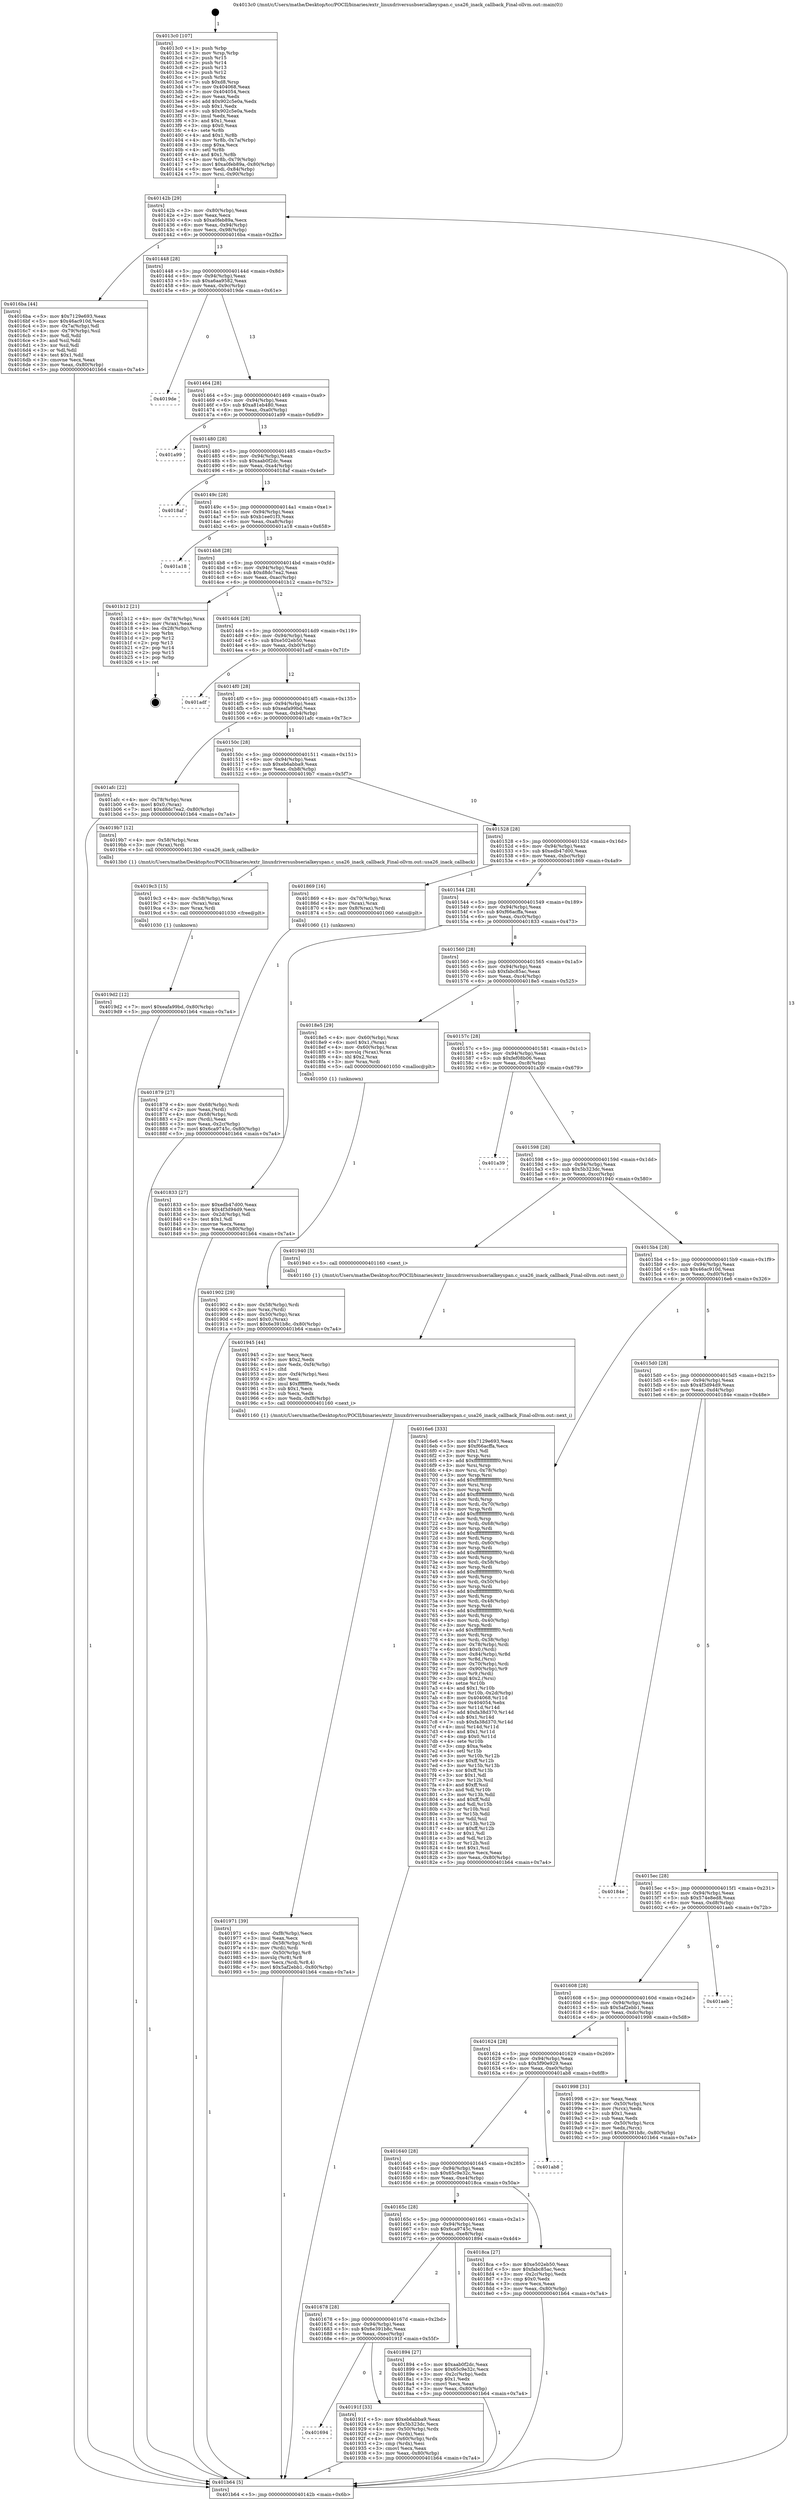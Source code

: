 digraph "0x4013c0" {
  label = "0x4013c0 (/mnt/c/Users/mathe/Desktop/tcc/POCII/binaries/extr_linuxdriversusbserialkeyspan.c_usa26_inack_callback_Final-ollvm.out::main(0))"
  labelloc = "t"
  node[shape=record]

  Entry [label="",width=0.3,height=0.3,shape=circle,fillcolor=black,style=filled]
  "0x40142b" [label="{
     0x40142b [29]\l
     | [instrs]\l
     &nbsp;&nbsp;0x40142b \<+3\>: mov -0x80(%rbp),%eax\l
     &nbsp;&nbsp;0x40142e \<+2\>: mov %eax,%ecx\l
     &nbsp;&nbsp;0x401430 \<+6\>: sub $0xa0feb89a,%ecx\l
     &nbsp;&nbsp;0x401436 \<+6\>: mov %eax,-0x94(%rbp)\l
     &nbsp;&nbsp;0x40143c \<+6\>: mov %ecx,-0x98(%rbp)\l
     &nbsp;&nbsp;0x401442 \<+6\>: je 00000000004016ba \<main+0x2fa\>\l
  }"]
  "0x4016ba" [label="{
     0x4016ba [44]\l
     | [instrs]\l
     &nbsp;&nbsp;0x4016ba \<+5\>: mov $0x7129e693,%eax\l
     &nbsp;&nbsp;0x4016bf \<+5\>: mov $0x46ac910d,%ecx\l
     &nbsp;&nbsp;0x4016c4 \<+3\>: mov -0x7a(%rbp),%dl\l
     &nbsp;&nbsp;0x4016c7 \<+4\>: mov -0x79(%rbp),%sil\l
     &nbsp;&nbsp;0x4016cb \<+3\>: mov %dl,%dil\l
     &nbsp;&nbsp;0x4016ce \<+3\>: and %sil,%dil\l
     &nbsp;&nbsp;0x4016d1 \<+3\>: xor %sil,%dl\l
     &nbsp;&nbsp;0x4016d4 \<+3\>: or %dl,%dil\l
     &nbsp;&nbsp;0x4016d7 \<+4\>: test $0x1,%dil\l
     &nbsp;&nbsp;0x4016db \<+3\>: cmovne %ecx,%eax\l
     &nbsp;&nbsp;0x4016de \<+3\>: mov %eax,-0x80(%rbp)\l
     &nbsp;&nbsp;0x4016e1 \<+5\>: jmp 0000000000401b64 \<main+0x7a4\>\l
  }"]
  "0x401448" [label="{
     0x401448 [28]\l
     | [instrs]\l
     &nbsp;&nbsp;0x401448 \<+5\>: jmp 000000000040144d \<main+0x8d\>\l
     &nbsp;&nbsp;0x40144d \<+6\>: mov -0x94(%rbp),%eax\l
     &nbsp;&nbsp;0x401453 \<+5\>: sub $0xa6aa9582,%eax\l
     &nbsp;&nbsp;0x401458 \<+6\>: mov %eax,-0x9c(%rbp)\l
     &nbsp;&nbsp;0x40145e \<+6\>: je 00000000004019de \<main+0x61e\>\l
  }"]
  "0x401b64" [label="{
     0x401b64 [5]\l
     | [instrs]\l
     &nbsp;&nbsp;0x401b64 \<+5\>: jmp 000000000040142b \<main+0x6b\>\l
  }"]
  "0x4013c0" [label="{
     0x4013c0 [107]\l
     | [instrs]\l
     &nbsp;&nbsp;0x4013c0 \<+1\>: push %rbp\l
     &nbsp;&nbsp;0x4013c1 \<+3\>: mov %rsp,%rbp\l
     &nbsp;&nbsp;0x4013c4 \<+2\>: push %r15\l
     &nbsp;&nbsp;0x4013c6 \<+2\>: push %r14\l
     &nbsp;&nbsp;0x4013c8 \<+2\>: push %r13\l
     &nbsp;&nbsp;0x4013ca \<+2\>: push %r12\l
     &nbsp;&nbsp;0x4013cc \<+1\>: push %rbx\l
     &nbsp;&nbsp;0x4013cd \<+7\>: sub $0xd8,%rsp\l
     &nbsp;&nbsp;0x4013d4 \<+7\>: mov 0x404068,%eax\l
     &nbsp;&nbsp;0x4013db \<+7\>: mov 0x404054,%ecx\l
     &nbsp;&nbsp;0x4013e2 \<+2\>: mov %eax,%edx\l
     &nbsp;&nbsp;0x4013e4 \<+6\>: add $0x902c5e0a,%edx\l
     &nbsp;&nbsp;0x4013ea \<+3\>: sub $0x1,%edx\l
     &nbsp;&nbsp;0x4013ed \<+6\>: sub $0x902c5e0a,%edx\l
     &nbsp;&nbsp;0x4013f3 \<+3\>: imul %edx,%eax\l
     &nbsp;&nbsp;0x4013f6 \<+3\>: and $0x1,%eax\l
     &nbsp;&nbsp;0x4013f9 \<+3\>: cmp $0x0,%eax\l
     &nbsp;&nbsp;0x4013fc \<+4\>: sete %r8b\l
     &nbsp;&nbsp;0x401400 \<+4\>: and $0x1,%r8b\l
     &nbsp;&nbsp;0x401404 \<+4\>: mov %r8b,-0x7a(%rbp)\l
     &nbsp;&nbsp;0x401408 \<+3\>: cmp $0xa,%ecx\l
     &nbsp;&nbsp;0x40140b \<+4\>: setl %r8b\l
     &nbsp;&nbsp;0x40140f \<+4\>: and $0x1,%r8b\l
     &nbsp;&nbsp;0x401413 \<+4\>: mov %r8b,-0x79(%rbp)\l
     &nbsp;&nbsp;0x401417 \<+7\>: movl $0xa0feb89a,-0x80(%rbp)\l
     &nbsp;&nbsp;0x40141e \<+6\>: mov %edi,-0x84(%rbp)\l
     &nbsp;&nbsp;0x401424 \<+7\>: mov %rsi,-0x90(%rbp)\l
  }"]
  Exit [label="",width=0.3,height=0.3,shape=circle,fillcolor=black,style=filled,peripheries=2]
  "0x4019de" [label="{
     0x4019de\l
  }", style=dashed]
  "0x401464" [label="{
     0x401464 [28]\l
     | [instrs]\l
     &nbsp;&nbsp;0x401464 \<+5\>: jmp 0000000000401469 \<main+0xa9\>\l
     &nbsp;&nbsp;0x401469 \<+6\>: mov -0x94(%rbp),%eax\l
     &nbsp;&nbsp;0x40146f \<+5\>: sub $0xa81eb480,%eax\l
     &nbsp;&nbsp;0x401474 \<+6\>: mov %eax,-0xa0(%rbp)\l
     &nbsp;&nbsp;0x40147a \<+6\>: je 0000000000401a99 \<main+0x6d9\>\l
  }"]
  "0x4019d2" [label="{
     0x4019d2 [12]\l
     | [instrs]\l
     &nbsp;&nbsp;0x4019d2 \<+7\>: movl $0xeafa99bd,-0x80(%rbp)\l
     &nbsp;&nbsp;0x4019d9 \<+5\>: jmp 0000000000401b64 \<main+0x7a4\>\l
  }"]
  "0x401a99" [label="{
     0x401a99\l
  }", style=dashed]
  "0x401480" [label="{
     0x401480 [28]\l
     | [instrs]\l
     &nbsp;&nbsp;0x401480 \<+5\>: jmp 0000000000401485 \<main+0xc5\>\l
     &nbsp;&nbsp;0x401485 \<+6\>: mov -0x94(%rbp),%eax\l
     &nbsp;&nbsp;0x40148b \<+5\>: sub $0xaab0f2dc,%eax\l
     &nbsp;&nbsp;0x401490 \<+6\>: mov %eax,-0xa4(%rbp)\l
     &nbsp;&nbsp;0x401496 \<+6\>: je 00000000004018af \<main+0x4ef\>\l
  }"]
  "0x4019c3" [label="{
     0x4019c3 [15]\l
     | [instrs]\l
     &nbsp;&nbsp;0x4019c3 \<+4\>: mov -0x58(%rbp),%rax\l
     &nbsp;&nbsp;0x4019c7 \<+3\>: mov (%rax),%rax\l
     &nbsp;&nbsp;0x4019ca \<+3\>: mov %rax,%rdi\l
     &nbsp;&nbsp;0x4019cd \<+5\>: call 0000000000401030 \<free@plt\>\l
     | [calls]\l
     &nbsp;&nbsp;0x401030 \{1\} (unknown)\l
  }"]
  "0x4018af" [label="{
     0x4018af\l
  }", style=dashed]
  "0x40149c" [label="{
     0x40149c [28]\l
     | [instrs]\l
     &nbsp;&nbsp;0x40149c \<+5\>: jmp 00000000004014a1 \<main+0xe1\>\l
     &nbsp;&nbsp;0x4014a1 \<+6\>: mov -0x94(%rbp),%eax\l
     &nbsp;&nbsp;0x4014a7 \<+5\>: sub $0xb1ee01f3,%eax\l
     &nbsp;&nbsp;0x4014ac \<+6\>: mov %eax,-0xa8(%rbp)\l
     &nbsp;&nbsp;0x4014b2 \<+6\>: je 0000000000401a18 \<main+0x658\>\l
  }"]
  "0x401971" [label="{
     0x401971 [39]\l
     | [instrs]\l
     &nbsp;&nbsp;0x401971 \<+6\>: mov -0xf8(%rbp),%ecx\l
     &nbsp;&nbsp;0x401977 \<+3\>: imul %eax,%ecx\l
     &nbsp;&nbsp;0x40197a \<+4\>: mov -0x58(%rbp),%rdi\l
     &nbsp;&nbsp;0x40197e \<+3\>: mov (%rdi),%rdi\l
     &nbsp;&nbsp;0x401981 \<+4\>: mov -0x50(%rbp),%r8\l
     &nbsp;&nbsp;0x401985 \<+3\>: movslq (%r8),%r8\l
     &nbsp;&nbsp;0x401988 \<+4\>: mov %ecx,(%rdi,%r8,4)\l
     &nbsp;&nbsp;0x40198c \<+7\>: movl $0x5af2ebb1,-0x80(%rbp)\l
     &nbsp;&nbsp;0x401993 \<+5\>: jmp 0000000000401b64 \<main+0x7a4\>\l
  }"]
  "0x401a18" [label="{
     0x401a18\l
  }", style=dashed]
  "0x4014b8" [label="{
     0x4014b8 [28]\l
     | [instrs]\l
     &nbsp;&nbsp;0x4014b8 \<+5\>: jmp 00000000004014bd \<main+0xfd\>\l
     &nbsp;&nbsp;0x4014bd \<+6\>: mov -0x94(%rbp),%eax\l
     &nbsp;&nbsp;0x4014c3 \<+5\>: sub $0xd8dc7ea2,%eax\l
     &nbsp;&nbsp;0x4014c8 \<+6\>: mov %eax,-0xac(%rbp)\l
     &nbsp;&nbsp;0x4014ce \<+6\>: je 0000000000401b12 \<main+0x752\>\l
  }"]
  "0x401945" [label="{
     0x401945 [44]\l
     | [instrs]\l
     &nbsp;&nbsp;0x401945 \<+2\>: xor %ecx,%ecx\l
     &nbsp;&nbsp;0x401947 \<+5\>: mov $0x2,%edx\l
     &nbsp;&nbsp;0x40194c \<+6\>: mov %edx,-0xf4(%rbp)\l
     &nbsp;&nbsp;0x401952 \<+1\>: cltd\l
     &nbsp;&nbsp;0x401953 \<+6\>: mov -0xf4(%rbp),%esi\l
     &nbsp;&nbsp;0x401959 \<+2\>: idiv %esi\l
     &nbsp;&nbsp;0x40195b \<+6\>: imul $0xfffffffe,%edx,%edx\l
     &nbsp;&nbsp;0x401961 \<+3\>: sub $0x1,%ecx\l
     &nbsp;&nbsp;0x401964 \<+2\>: sub %ecx,%edx\l
     &nbsp;&nbsp;0x401966 \<+6\>: mov %edx,-0xf8(%rbp)\l
     &nbsp;&nbsp;0x40196c \<+5\>: call 0000000000401160 \<next_i\>\l
     | [calls]\l
     &nbsp;&nbsp;0x401160 \{1\} (/mnt/c/Users/mathe/Desktop/tcc/POCII/binaries/extr_linuxdriversusbserialkeyspan.c_usa26_inack_callback_Final-ollvm.out::next_i)\l
  }"]
  "0x401b12" [label="{
     0x401b12 [21]\l
     | [instrs]\l
     &nbsp;&nbsp;0x401b12 \<+4\>: mov -0x78(%rbp),%rax\l
     &nbsp;&nbsp;0x401b16 \<+2\>: mov (%rax),%eax\l
     &nbsp;&nbsp;0x401b18 \<+4\>: lea -0x28(%rbp),%rsp\l
     &nbsp;&nbsp;0x401b1c \<+1\>: pop %rbx\l
     &nbsp;&nbsp;0x401b1d \<+2\>: pop %r12\l
     &nbsp;&nbsp;0x401b1f \<+2\>: pop %r13\l
     &nbsp;&nbsp;0x401b21 \<+2\>: pop %r14\l
     &nbsp;&nbsp;0x401b23 \<+2\>: pop %r15\l
     &nbsp;&nbsp;0x401b25 \<+1\>: pop %rbp\l
     &nbsp;&nbsp;0x401b26 \<+1\>: ret\l
  }"]
  "0x4014d4" [label="{
     0x4014d4 [28]\l
     | [instrs]\l
     &nbsp;&nbsp;0x4014d4 \<+5\>: jmp 00000000004014d9 \<main+0x119\>\l
     &nbsp;&nbsp;0x4014d9 \<+6\>: mov -0x94(%rbp),%eax\l
     &nbsp;&nbsp;0x4014df \<+5\>: sub $0xe502eb50,%eax\l
     &nbsp;&nbsp;0x4014e4 \<+6\>: mov %eax,-0xb0(%rbp)\l
     &nbsp;&nbsp;0x4014ea \<+6\>: je 0000000000401adf \<main+0x71f\>\l
  }"]
  "0x401694" [label="{
     0x401694\l
  }", style=dashed]
  "0x401adf" [label="{
     0x401adf\l
  }", style=dashed]
  "0x4014f0" [label="{
     0x4014f0 [28]\l
     | [instrs]\l
     &nbsp;&nbsp;0x4014f0 \<+5\>: jmp 00000000004014f5 \<main+0x135\>\l
     &nbsp;&nbsp;0x4014f5 \<+6\>: mov -0x94(%rbp),%eax\l
     &nbsp;&nbsp;0x4014fb \<+5\>: sub $0xeafa99bd,%eax\l
     &nbsp;&nbsp;0x401500 \<+6\>: mov %eax,-0xb4(%rbp)\l
     &nbsp;&nbsp;0x401506 \<+6\>: je 0000000000401afc \<main+0x73c\>\l
  }"]
  "0x40191f" [label="{
     0x40191f [33]\l
     | [instrs]\l
     &nbsp;&nbsp;0x40191f \<+5\>: mov $0xeb6abba9,%eax\l
     &nbsp;&nbsp;0x401924 \<+5\>: mov $0x5b323dc,%ecx\l
     &nbsp;&nbsp;0x401929 \<+4\>: mov -0x50(%rbp),%rdx\l
     &nbsp;&nbsp;0x40192d \<+2\>: mov (%rdx),%esi\l
     &nbsp;&nbsp;0x40192f \<+4\>: mov -0x60(%rbp),%rdx\l
     &nbsp;&nbsp;0x401933 \<+2\>: cmp (%rdx),%esi\l
     &nbsp;&nbsp;0x401935 \<+3\>: cmovl %ecx,%eax\l
     &nbsp;&nbsp;0x401938 \<+3\>: mov %eax,-0x80(%rbp)\l
     &nbsp;&nbsp;0x40193b \<+5\>: jmp 0000000000401b64 \<main+0x7a4\>\l
  }"]
  "0x401afc" [label="{
     0x401afc [22]\l
     | [instrs]\l
     &nbsp;&nbsp;0x401afc \<+4\>: mov -0x78(%rbp),%rax\l
     &nbsp;&nbsp;0x401b00 \<+6\>: movl $0x0,(%rax)\l
     &nbsp;&nbsp;0x401b06 \<+7\>: movl $0xd8dc7ea2,-0x80(%rbp)\l
     &nbsp;&nbsp;0x401b0d \<+5\>: jmp 0000000000401b64 \<main+0x7a4\>\l
  }"]
  "0x40150c" [label="{
     0x40150c [28]\l
     | [instrs]\l
     &nbsp;&nbsp;0x40150c \<+5\>: jmp 0000000000401511 \<main+0x151\>\l
     &nbsp;&nbsp;0x401511 \<+6\>: mov -0x94(%rbp),%eax\l
     &nbsp;&nbsp;0x401517 \<+5\>: sub $0xeb6abba9,%eax\l
     &nbsp;&nbsp;0x40151c \<+6\>: mov %eax,-0xb8(%rbp)\l
     &nbsp;&nbsp;0x401522 \<+6\>: je 00000000004019b7 \<main+0x5f7\>\l
  }"]
  "0x401902" [label="{
     0x401902 [29]\l
     | [instrs]\l
     &nbsp;&nbsp;0x401902 \<+4\>: mov -0x58(%rbp),%rdi\l
     &nbsp;&nbsp;0x401906 \<+3\>: mov %rax,(%rdi)\l
     &nbsp;&nbsp;0x401909 \<+4\>: mov -0x50(%rbp),%rax\l
     &nbsp;&nbsp;0x40190d \<+6\>: movl $0x0,(%rax)\l
     &nbsp;&nbsp;0x401913 \<+7\>: movl $0x6e391b8c,-0x80(%rbp)\l
     &nbsp;&nbsp;0x40191a \<+5\>: jmp 0000000000401b64 \<main+0x7a4\>\l
  }"]
  "0x4019b7" [label="{
     0x4019b7 [12]\l
     | [instrs]\l
     &nbsp;&nbsp;0x4019b7 \<+4\>: mov -0x58(%rbp),%rax\l
     &nbsp;&nbsp;0x4019bb \<+3\>: mov (%rax),%rdi\l
     &nbsp;&nbsp;0x4019be \<+5\>: call 00000000004013b0 \<usa26_inack_callback\>\l
     | [calls]\l
     &nbsp;&nbsp;0x4013b0 \{1\} (/mnt/c/Users/mathe/Desktop/tcc/POCII/binaries/extr_linuxdriversusbserialkeyspan.c_usa26_inack_callback_Final-ollvm.out::usa26_inack_callback)\l
  }"]
  "0x401528" [label="{
     0x401528 [28]\l
     | [instrs]\l
     &nbsp;&nbsp;0x401528 \<+5\>: jmp 000000000040152d \<main+0x16d\>\l
     &nbsp;&nbsp;0x40152d \<+6\>: mov -0x94(%rbp),%eax\l
     &nbsp;&nbsp;0x401533 \<+5\>: sub $0xedb47d00,%eax\l
     &nbsp;&nbsp;0x401538 \<+6\>: mov %eax,-0xbc(%rbp)\l
     &nbsp;&nbsp;0x40153e \<+6\>: je 0000000000401869 \<main+0x4a9\>\l
  }"]
  "0x401678" [label="{
     0x401678 [28]\l
     | [instrs]\l
     &nbsp;&nbsp;0x401678 \<+5\>: jmp 000000000040167d \<main+0x2bd\>\l
     &nbsp;&nbsp;0x40167d \<+6\>: mov -0x94(%rbp),%eax\l
     &nbsp;&nbsp;0x401683 \<+5\>: sub $0x6e391b8c,%eax\l
     &nbsp;&nbsp;0x401688 \<+6\>: mov %eax,-0xec(%rbp)\l
     &nbsp;&nbsp;0x40168e \<+6\>: je 000000000040191f \<main+0x55f\>\l
  }"]
  "0x401869" [label="{
     0x401869 [16]\l
     | [instrs]\l
     &nbsp;&nbsp;0x401869 \<+4\>: mov -0x70(%rbp),%rax\l
     &nbsp;&nbsp;0x40186d \<+3\>: mov (%rax),%rax\l
     &nbsp;&nbsp;0x401870 \<+4\>: mov 0x8(%rax),%rdi\l
     &nbsp;&nbsp;0x401874 \<+5\>: call 0000000000401060 \<atoi@plt\>\l
     | [calls]\l
     &nbsp;&nbsp;0x401060 \{1\} (unknown)\l
  }"]
  "0x401544" [label="{
     0x401544 [28]\l
     | [instrs]\l
     &nbsp;&nbsp;0x401544 \<+5\>: jmp 0000000000401549 \<main+0x189\>\l
     &nbsp;&nbsp;0x401549 \<+6\>: mov -0x94(%rbp),%eax\l
     &nbsp;&nbsp;0x40154f \<+5\>: sub $0xf66acffa,%eax\l
     &nbsp;&nbsp;0x401554 \<+6\>: mov %eax,-0xc0(%rbp)\l
     &nbsp;&nbsp;0x40155a \<+6\>: je 0000000000401833 \<main+0x473\>\l
  }"]
  "0x401894" [label="{
     0x401894 [27]\l
     | [instrs]\l
     &nbsp;&nbsp;0x401894 \<+5\>: mov $0xaab0f2dc,%eax\l
     &nbsp;&nbsp;0x401899 \<+5\>: mov $0x65c9e32c,%ecx\l
     &nbsp;&nbsp;0x40189e \<+3\>: mov -0x2c(%rbp),%edx\l
     &nbsp;&nbsp;0x4018a1 \<+3\>: cmp $0x1,%edx\l
     &nbsp;&nbsp;0x4018a4 \<+3\>: cmovl %ecx,%eax\l
     &nbsp;&nbsp;0x4018a7 \<+3\>: mov %eax,-0x80(%rbp)\l
     &nbsp;&nbsp;0x4018aa \<+5\>: jmp 0000000000401b64 \<main+0x7a4\>\l
  }"]
  "0x401833" [label="{
     0x401833 [27]\l
     | [instrs]\l
     &nbsp;&nbsp;0x401833 \<+5\>: mov $0xedb47d00,%eax\l
     &nbsp;&nbsp;0x401838 \<+5\>: mov $0x4f3d94d9,%ecx\l
     &nbsp;&nbsp;0x40183d \<+3\>: mov -0x2d(%rbp),%dl\l
     &nbsp;&nbsp;0x401840 \<+3\>: test $0x1,%dl\l
     &nbsp;&nbsp;0x401843 \<+3\>: cmovne %ecx,%eax\l
     &nbsp;&nbsp;0x401846 \<+3\>: mov %eax,-0x80(%rbp)\l
     &nbsp;&nbsp;0x401849 \<+5\>: jmp 0000000000401b64 \<main+0x7a4\>\l
  }"]
  "0x401560" [label="{
     0x401560 [28]\l
     | [instrs]\l
     &nbsp;&nbsp;0x401560 \<+5\>: jmp 0000000000401565 \<main+0x1a5\>\l
     &nbsp;&nbsp;0x401565 \<+6\>: mov -0x94(%rbp),%eax\l
     &nbsp;&nbsp;0x40156b \<+5\>: sub $0xfabc85ac,%eax\l
     &nbsp;&nbsp;0x401570 \<+6\>: mov %eax,-0xc4(%rbp)\l
     &nbsp;&nbsp;0x401576 \<+6\>: je 00000000004018e5 \<main+0x525\>\l
  }"]
  "0x40165c" [label="{
     0x40165c [28]\l
     | [instrs]\l
     &nbsp;&nbsp;0x40165c \<+5\>: jmp 0000000000401661 \<main+0x2a1\>\l
     &nbsp;&nbsp;0x401661 \<+6\>: mov -0x94(%rbp),%eax\l
     &nbsp;&nbsp;0x401667 \<+5\>: sub $0x6ca9745c,%eax\l
     &nbsp;&nbsp;0x40166c \<+6\>: mov %eax,-0xe8(%rbp)\l
     &nbsp;&nbsp;0x401672 \<+6\>: je 0000000000401894 \<main+0x4d4\>\l
  }"]
  "0x4018e5" [label="{
     0x4018e5 [29]\l
     | [instrs]\l
     &nbsp;&nbsp;0x4018e5 \<+4\>: mov -0x60(%rbp),%rax\l
     &nbsp;&nbsp;0x4018e9 \<+6\>: movl $0x1,(%rax)\l
     &nbsp;&nbsp;0x4018ef \<+4\>: mov -0x60(%rbp),%rax\l
     &nbsp;&nbsp;0x4018f3 \<+3\>: movslq (%rax),%rax\l
     &nbsp;&nbsp;0x4018f6 \<+4\>: shl $0x2,%rax\l
     &nbsp;&nbsp;0x4018fa \<+3\>: mov %rax,%rdi\l
     &nbsp;&nbsp;0x4018fd \<+5\>: call 0000000000401050 \<malloc@plt\>\l
     | [calls]\l
     &nbsp;&nbsp;0x401050 \{1\} (unknown)\l
  }"]
  "0x40157c" [label="{
     0x40157c [28]\l
     | [instrs]\l
     &nbsp;&nbsp;0x40157c \<+5\>: jmp 0000000000401581 \<main+0x1c1\>\l
     &nbsp;&nbsp;0x401581 \<+6\>: mov -0x94(%rbp),%eax\l
     &nbsp;&nbsp;0x401587 \<+5\>: sub $0xfef08b06,%eax\l
     &nbsp;&nbsp;0x40158c \<+6\>: mov %eax,-0xc8(%rbp)\l
     &nbsp;&nbsp;0x401592 \<+6\>: je 0000000000401a39 \<main+0x679\>\l
  }"]
  "0x4018ca" [label="{
     0x4018ca [27]\l
     | [instrs]\l
     &nbsp;&nbsp;0x4018ca \<+5\>: mov $0xe502eb50,%eax\l
     &nbsp;&nbsp;0x4018cf \<+5\>: mov $0xfabc85ac,%ecx\l
     &nbsp;&nbsp;0x4018d4 \<+3\>: mov -0x2c(%rbp),%edx\l
     &nbsp;&nbsp;0x4018d7 \<+3\>: cmp $0x0,%edx\l
     &nbsp;&nbsp;0x4018da \<+3\>: cmove %ecx,%eax\l
     &nbsp;&nbsp;0x4018dd \<+3\>: mov %eax,-0x80(%rbp)\l
     &nbsp;&nbsp;0x4018e0 \<+5\>: jmp 0000000000401b64 \<main+0x7a4\>\l
  }"]
  "0x401a39" [label="{
     0x401a39\l
  }", style=dashed]
  "0x401598" [label="{
     0x401598 [28]\l
     | [instrs]\l
     &nbsp;&nbsp;0x401598 \<+5\>: jmp 000000000040159d \<main+0x1dd\>\l
     &nbsp;&nbsp;0x40159d \<+6\>: mov -0x94(%rbp),%eax\l
     &nbsp;&nbsp;0x4015a3 \<+5\>: sub $0x5b323dc,%eax\l
     &nbsp;&nbsp;0x4015a8 \<+6\>: mov %eax,-0xcc(%rbp)\l
     &nbsp;&nbsp;0x4015ae \<+6\>: je 0000000000401940 \<main+0x580\>\l
  }"]
  "0x401640" [label="{
     0x401640 [28]\l
     | [instrs]\l
     &nbsp;&nbsp;0x401640 \<+5\>: jmp 0000000000401645 \<main+0x285\>\l
     &nbsp;&nbsp;0x401645 \<+6\>: mov -0x94(%rbp),%eax\l
     &nbsp;&nbsp;0x40164b \<+5\>: sub $0x65c9e32c,%eax\l
     &nbsp;&nbsp;0x401650 \<+6\>: mov %eax,-0xe4(%rbp)\l
     &nbsp;&nbsp;0x401656 \<+6\>: je 00000000004018ca \<main+0x50a\>\l
  }"]
  "0x401940" [label="{
     0x401940 [5]\l
     | [instrs]\l
     &nbsp;&nbsp;0x401940 \<+5\>: call 0000000000401160 \<next_i\>\l
     | [calls]\l
     &nbsp;&nbsp;0x401160 \{1\} (/mnt/c/Users/mathe/Desktop/tcc/POCII/binaries/extr_linuxdriversusbserialkeyspan.c_usa26_inack_callback_Final-ollvm.out::next_i)\l
  }"]
  "0x4015b4" [label="{
     0x4015b4 [28]\l
     | [instrs]\l
     &nbsp;&nbsp;0x4015b4 \<+5\>: jmp 00000000004015b9 \<main+0x1f9\>\l
     &nbsp;&nbsp;0x4015b9 \<+6\>: mov -0x94(%rbp),%eax\l
     &nbsp;&nbsp;0x4015bf \<+5\>: sub $0x46ac910d,%eax\l
     &nbsp;&nbsp;0x4015c4 \<+6\>: mov %eax,-0xd0(%rbp)\l
     &nbsp;&nbsp;0x4015ca \<+6\>: je 00000000004016e6 \<main+0x326\>\l
  }"]
  "0x401ab8" [label="{
     0x401ab8\l
  }", style=dashed]
  "0x4016e6" [label="{
     0x4016e6 [333]\l
     | [instrs]\l
     &nbsp;&nbsp;0x4016e6 \<+5\>: mov $0x7129e693,%eax\l
     &nbsp;&nbsp;0x4016eb \<+5\>: mov $0xf66acffa,%ecx\l
     &nbsp;&nbsp;0x4016f0 \<+2\>: mov $0x1,%dl\l
     &nbsp;&nbsp;0x4016f2 \<+3\>: mov %rsp,%rsi\l
     &nbsp;&nbsp;0x4016f5 \<+4\>: add $0xfffffffffffffff0,%rsi\l
     &nbsp;&nbsp;0x4016f9 \<+3\>: mov %rsi,%rsp\l
     &nbsp;&nbsp;0x4016fc \<+4\>: mov %rsi,-0x78(%rbp)\l
     &nbsp;&nbsp;0x401700 \<+3\>: mov %rsp,%rsi\l
     &nbsp;&nbsp;0x401703 \<+4\>: add $0xfffffffffffffff0,%rsi\l
     &nbsp;&nbsp;0x401707 \<+3\>: mov %rsi,%rsp\l
     &nbsp;&nbsp;0x40170a \<+3\>: mov %rsp,%rdi\l
     &nbsp;&nbsp;0x40170d \<+4\>: add $0xfffffffffffffff0,%rdi\l
     &nbsp;&nbsp;0x401711 \<+3\>: mov %rdi,%rsp\l
     &nbsp;&nbsp;0x401714 \<+4\>: mov %rdi,-0x70(%rbp)\l
     &nbsp;&nbsp;0x401718 \<+3\>: mov %rsp,%rdi\l
     &nbsp;&nbsp;0x40171b \<+4\>: add $0xfffffffffffffff0,%rdi\l
     &nbsp;&nbsp;0x40171f \<+3\>: mov %rdi,%rsp\l
     &nbsp;&nbsp;0x401722 \<+4\>: mov %rdi,-0x68(%rbp)\l
     &nbsp;&nbsp;0x401726 \<+3\>: mov %rsp,%rdi\l
     &nbsp;&nbsp;0x401729 \<+4\>: add $0xfffffffffffffff0,%rdi\l
     &nbsp;&nbsp;0x40172d \<+3\>: mov %rdi,%rsp\l
     &nbsp;&nbsp;0x401730 \<+4\>: mov %rdi,-0x60(%rbp)\l
     &nbsp;&nbsp;0x401734 \<+3\>: mov %rsp,%rdi\l
     &nbsp;&nbsp;0x401737 \<+4\>: add $0xfffffffffffffff0,%rdi\l
     &nbsp;&nbsp;0x40173b \<+3\>: mov %rdi,%rsp\l
     &nbsp;&nbsp;0x40173e \<+4\>: mov %rdi,-0x58(%rbp)\l
     &nbsp;&nbsp;0x401742 \<+3\>: mov %rsp,%rdi\l
     &nbsp;&nbsp;0x401745 \<+4\>: add $0xfffffffffffffff0,%rdi\l
     &nbsp;&nbsp;0x401749 \<+3\>: mov %rdi,%rsp\l
     &nbsp;&nbsp;0x40174c \<+4\>: mov %rdi,-0x50(%rbp)\l
     &nbsp;&nbsp;0x401750 \<+3\>: mov %rsp,%rdi\l
     &nbsp;&nbsp;0x401753 \<+4\>: add $0xfffffffffffffff0,%rdi\l
     &nbsp;&nbsp;0x401757 \<+3\>: mov %rdi,%rsp\l
     &nbsp;&nbsp;0x40175a \<+4\>: mov %rdi,-0x48(%rbp)\l
     &nbsp;&nbsp;0x40175e \<+3\>: mov %rsp,%rdi\l
     &nbsp;&nbsp;0x401761 \<+4\>: add $0xfffffffffffffff0,%rdi\l
     &nbsp;&nbsp;0x401765 \<+3\>: mov %rdi,%rsp\l
     &nbsp;&nbsp;0x401768 \<+4\>: mov %rdi,-0x40(%rbp)\l
     &nbsp;&nbsp;0x40176c \<+3\>: mov %rsp,%rdi\l
     &nbsp;&nbsp;0x40176f \<+4\>: add $0xfffffffffffffff0,%rdi\l
     &nbsp;&nbsp;0x401773 \<+3\>: mov %rdi,%rsp\l
     &nbsp;&nbsp;0x401776 \<+4\>: mov %rdi,-0x38(%rbp)\l
     &nbsp;&nbsp;0x40177a \<+4\>: mov -0x78(%rbp),%rdi\l
     &nbsp;&nbsp;0x40177e \<+6\>: movl $0x0,(%rdi)\l
     &nbsp;&nbsp;0x401784 \<+7\>: mov -0x84(%rbp),%r8d\l
     &nbsp;&nbsp;0x40178b \<+3\>: mov %r8d,(%rsi)\l
     &nbsp;&nbsp;0x40178e \<+4\>: mov -0x70(%rbp),%rdi\l
     &nbsp;&nbsp;0x401792 \<+7\>: mov -0x90(%rbp),%r9\l
     &nbsp;&nbsp;0x401799 \<+3\>: mov %r9,(%rdi)\l
     &nbsp;&nbsp;0x40179c \<+3\>: cmpl $0x2,(%rsi)\l
     &nbsp;&nbsp;0x40179f \<+4\>: setne %r10b\l
     &nbsp;&nbsp;0x4017a3 \<+4\>: and $0x1,%r10b\l
     &nbsp;&nbsp;0x4017a7 \<+4\>: mov %r10b,-0x2d(%rbp)\l
     &nbsp;&nbsp;0x4017ab \<+8\>: mov 0x404068,%r11d\l
     &nbsp;&nbsp;0x4017b3 \<+7\>: mov 0x404054,%ebx\l
     &nbsp;&nbsp;0x4017ba \<+3\>: mov %r11d,%r14d\l
     &nbsp;&nbsp;0x4017bd \<+7\>: add $0xfa38d370,%r14d\l
     &nbsp;&nbsp;0x4017c4 \<+4\>: sub $0x1,%r14d\l
     &nbsp;&nbsp;0x4017c8 \<+7\>: sub $0xfa38d370,%r14d\l
     &nbsp;&nbsp;0x4017cf \<+4\>: imul %r14d,%r11d\l
     &nbsp;&nbsp;0x4017d3 \<+4\>: and $0x1,%r11d\l
     &nbsp;&nbsp;0x4017d7 \<+4\>: cmp $0x0,%r11d\l
     &nbsp;&nbsp;0x4017db \<+4\>: sete %r10b\l
     &nbsp;&nbsp;0x4017df \<+3\>: cmp $0xa,%ebx\l
     &nbsp;&nbsp;0x4017e2 \<+4\>: setl %r15b\l
     &nbsp;&nbsp;0x4017e6 \<+3\>: mov %r10b,%r12b\l
     &nbsp;&nbsp;0x4017e9 \<+4\>: xor $0xff,%r12b\l
     &nbsp;&nbsp;0x4017ed \<+3\>: mov %r15b,%r13b\l
     &nbsp;&nbsp;0x4017f0 \<+4\>: xor $0xff,%r13b\l
     &nbsp;&nbsp;0x4017f4 \<+3\>: xor $0x1,%dl\l
     &nbsp;&nbsp;0x4017f7 \<+3\>: mov %r12b,%sil\l
     &nbsp;&nbsp;0x4017fa \<+4\>: and $0xff,%sil\l
     &nbsp;&nbsp;0x4017fe \<+3\>: and %dl,%r10b\l
     &nbsp;&nbsp;0x401801 \<+3\>: mov %r13b,%dil\l
     &nbsp;&nbsp;0x401804 \<+4\>: and $0xff,%dil\l
     &nbsp;&nbsp;0x401808 \<+3\>: and %dl,%r15b\l
     &nbsp;&nbsp;0x40180b \<+3\>: or %r10b,%sil\l
     &nbsp;&nbsp;0x40180e \<+3\>: or %r15b,%dil\l
     &nbsp;&nbsp;0x401811 \<+3\>: xor %dil,%sil\l
     &nbsp;&nbsp;0x401814 \<+3\>: or %r13b,%r12b\l
     &nbsp;&nbsp;0x401817 \<+4\>: xor $0xff,%r12b\l
     &nbsp;&nbsp;0x40181b \<+3\>: or $0x1,%dl\l
     &nbsp;&nbsp;0x40181e \<+3\>: and %dl,%r12b\l
     &nbsp;&nbsp;0x401821 \<+3\>: or %r12b,%sil\l
     &nbsp;&nbsp;0x401824 \<+4\>: test $0x1,%sil\l
     &nbsp;&nbsp;0x401828 \<+3\>: cmovne %ecx,%eax\l
     &nbsp;&nbsp;0x40182b \<+3\>: mov %eax,-0x80(%rbp)\l
     &nbsp;&nbsp;0x40182e \<+5\>: jmp 0000000000401b64 \<main+0x7a4\>\l
  }"]
  "0x4015d0" [label="{
     0x4015d0 [28]\l
     | [instrs]\l
     &nbsp;&nbsp;0x4015d0 \<+5\>: jmp 00000000004015d5 \<main+0x215\>\l
     &nbsp;&nbsp;0x4015d5 \<+6\>: mov -0x94(%rbp),%eax\l
     &nbsp;&nbsp;0x4015db \<+5\>: sub $0x4f3d94d9,%eax\l
     &nbsp;&nbsp;0x4015e0 \<+6\>: mov %eax,-0xd4(%rbp)\l
     &nbsp;&nbsp;0x4015e6 \<+6\>: je 000000000040184e \<main+0x48e\>\l
  }"]
  "0x401624" [label="{
     0x401624 [28]\l
     | [instrs]\l
     &nbsp;&nbsp;0x401624 \<+5\>: jmp 0000000000401629 \<main+0x269\>\l
     &nbsp;&nbsp;0x401629 \<+6\>: mov -0x94(%rbp),%eax\l
     &nbsp;&nbsp;0x40162f \<+5\>: sub $0x5f90e929,%eax\l
     &nbsp;&nbsp;0x401634 \<+6\>: mov %eax,-0xe0(%rbp)\l
     &nbsp;&nbsp;0x40163a \<+6\>: je 0000000000401ab8 \<main+0x6f8\>\l
  }"]
  "0x401879" [label="{
     0x401879 [27]\l
     | [instrs]\l
     &nbsp;&nbsp;0x401879 \<+4\>: mov -0x68(%rbp),%rdi\l
     &nbsp;&nbsp;0x40187d \<+2\>: mov %eax,(%rdi)\l
     &nbsp;&nbsp;0x40187f \<+4\>: mov -0x68(%rbp),%rdi\l
     &nbsp;&nbsp;0x401883 \<+2\>: mov (%rdi),%eax\l
     &nbsp;&nbsp;0x401885 \<+3\>: mov %eax,-0x2c(%rbp)\l
     &nbsp;&nbsp;0x401888 \<+7\>: movl $0x6ca9745c,-0x80(%rbp)\l
     &nbsp;&nbsp;0x40188f \<+5\>: jmp 0000000000401b64 \<main+0x7a4\>\l
  }"]
  "0x401998" [label="{
     0x401998 [31]\l
     | [instrs]\l
     &nbsp;&nbsp;0x401998 \<+2\>: xor %eax,%eax\l
     &nbsp;&nbsp;0x40199a \<+4\>: mov -0x50(%rbp),%rcx\l
     &nbsp;&nbsp;0x40199e \<+2\>: mov (%rcx),%edx\l
     &nbsp;&nbsp;0x4019a0 \<+3\>: sub $0x1,%eax\l
     &nbsp;&nbsp;0x4019a3 \<+2\>: sub %eax,%edx\l
     &nbsp;&nbsp;0x4019a5 \<+4\>: mov -0x50(%rbp),%rcx\l
     &nbsp;&nbsp;0x4019a9 \<+2\>: mov %edx,(%rcx)\l
     &nbsp;&nbsp;0x4019ab \<+7\>: movl $0x6e391b8c,-0x80(%rbp)\l
     &nbsp;&nbsp;0x4019b2 \<+5\>: jmp 0000000000401b64 \<main+0x7a4\>\l
  }"]
  "0x40184e" [label="{
     0x40184e\l
  }", style=dashed]
  "0x4015ec" [label="{
     0x4015ec [28]\l
     | [instrs]\l
     &nbsp;&nbsp;0x4015ec \<+5\>: jmp 00000000004015f1 \<main+0x231\>\l
     &nbsp;&nbsp;0x4015f1 \<+6\>: mov -0x94(%rbp),%eax\l
     &nbsp;&nbsp;0x4015f7 \<+5\>: sub $0x574e8ed8,%eax\l
     &nbsp;&nbsp;0x4015fc \<+6\>: mov %eax,-0xd8(%rbp)\l
     &nbsp;&nbsp;0x401602 \<+6\>: je 0000000000401aeb \<main+0x72b\>\l
  }"]
  "0x401608" [label="{
     0x401608 [28]\l
     | [instrs]\l
     &nbsp;&nbsp;0x401608 \<+5\>: jmp 000000000040160d \<main+0x24d\>\l
     &nbsp;&nbsp;0x40160d \<+6\>: mov -0x94(%rbp),%eax\l
     &nbsp;&nbsp;0x401613 \<+5\>: sub $0x5af2ebb1,%eax\l
     &nbsp;&nbsp;0x401618 \<+6\>: mov %eax,-0xdc(%rbp)\l
     &nbsp;&nbsp;0x40161e \<+6\>: je 0000000000401998 \<main+0x5d8\>\l
  }"]
  "0x401aeb" [label="{
     0x401aeb\l
  }", style=dashed]
  Entry -> "0x4013c0" [label=" 1"]
  "0x40142b" -> "0x4016ba" [label=" 1"]
  "0x40142b" -> "0x401448" [label=" 13"]
  "0x4016ba" -> "0x401b64" [label=" 1"]
  "0x4013c0" -> "0x40142b" [label=" 1"]
  "0x401b64" -> "0x40142b" [label=" 13"]
  "0x401b12" -> Exit [label=" 1"]
  "0x401448" -> "0x4019de" [label=" 0"]
  "0x401448" -> "0x401464" [label=" 13"]
  "0x401afc" -> "0x401b64" [label=" 1"]
  "0x401464" -> "0x401a99" [label=" 0"]
  "0x401464" -> "0x401480" [label=" 13"]
  "0x4019d2" -> "0x401b64" [label=" 1"]
  "0x401480" -> "0x4018af" [label=" 0"]
  "0x401480" -> "0x40149c" [label=" 13"]
  "0x4019c3" -> "0x4019d2" [label=" 1"]
  "0x40149c" -> "0x401a18" [label=" 0"]
  "0x40149c" -> "0x4014b8" [label=" 13"]
  "0x4019b7" -> "0x4019c3" [label=" 1"]
  "0x4014b8" -> "0x401b12" [label=" 1"]
  "0x4014b8" -> "0x4014d4" [label=" 12"]
  "0x401998" -> "0x401b64" [label=" 1"]
  "0x4014d4" -> "0x401adf" [label=" 0"]
  "0x4014d4" -> "0x4014f0" [label=" 12"]
  "0x401971" -> "0x401b64" [label=" 1"]
  "0x4014f0" -> "0x401afc" [label=" 1"]
  "0x4014f0" -> "0x40150c" [label=" 11"]
  "0x401945" -> "0x401971" [label=" 1"]
  "0x40150c" -> "0x4019b7" [label=" 1"]
  "0x40150c" -> "0x401528" [label=" 10"]
  "0x40191f" -> "0x401b64" [label=" 2"]
  "0x401528" -> "0x401869" [label=" 1"]
  "0x401528" -> "0x401544" [label=" 9"]
  "0x401678" -> "0x401694" [label=" 0"]
  "0x401544" -> "0x401833" [label=" 1"]
  "0x401544" -> "0x401560" [label=" 8"]
  "0x401678" -> "0x40191f" [label=" 2"]
  "0x401560" -> "0x4018e5" [label=" 1"]
  "0x401560" -> "0x40157c" [label=" 7"]
  "0x401902" -> "0x401b64" [label=" 1"]
  "0x40157c" -> "0x401a39" [label=" 0"]
  "0x40157c" -> "0x401598" [label=" 7"]
  "0x4018e5" -> "0x401902" [label=" 1"]
  "0x401598" -> "0x401940" [label=" 1"]
  "0x401598" -> "0x4015b4" [label=" 6"]
  "0x401894" -> "0x401b64" [label=" 1"]
  "0x4015b4" -> "0x4016e6" [label=" 1"]
  "0x4015b4" -> "0x4015d0" [label=" 5"]
  "0x40165c" -> "0x401678" [label=" 2"]
  "0x4016e6" -> "0x401b64" [label=" 1"]
  "0x401833" -> "0x401b64" [label=" 1"]
  "0x401869" -> "0x401879" [label=" 1"]
  "0x401879" -> "0x401b64" [label=" 1"]
  "0x401940" -> "0x401945" [label=" 1"]
  "0x4015d0" -> "0x40184e" [label=" 0"]
  "0x4015d0" -> "0x4015ec" [label=" 5"]
  "0x401640" -> "0x40165c" [label=" 3"]
  "0x4015ec" -> "0x401aeb" [label=" 0"]
  "0x4015ec" -> "0x401608" [label=" 5"]
  "0x401640" -> "0x4018ca" [label=" 1"]
  "0x401608" -> "0x401998" [label=" 1"]
  "0x401608" -> "0x401624" [label=" 4"]
  "0x40165c" -> "0x401894" [label=" 1"]
  "0x401624" -> "0x401ab8" [label=" 0"]
  "0x401624" -> "0x401640" [label=" 4"]
  "0x4018ca" -> "0x401b64" [label=" 1"]
}
